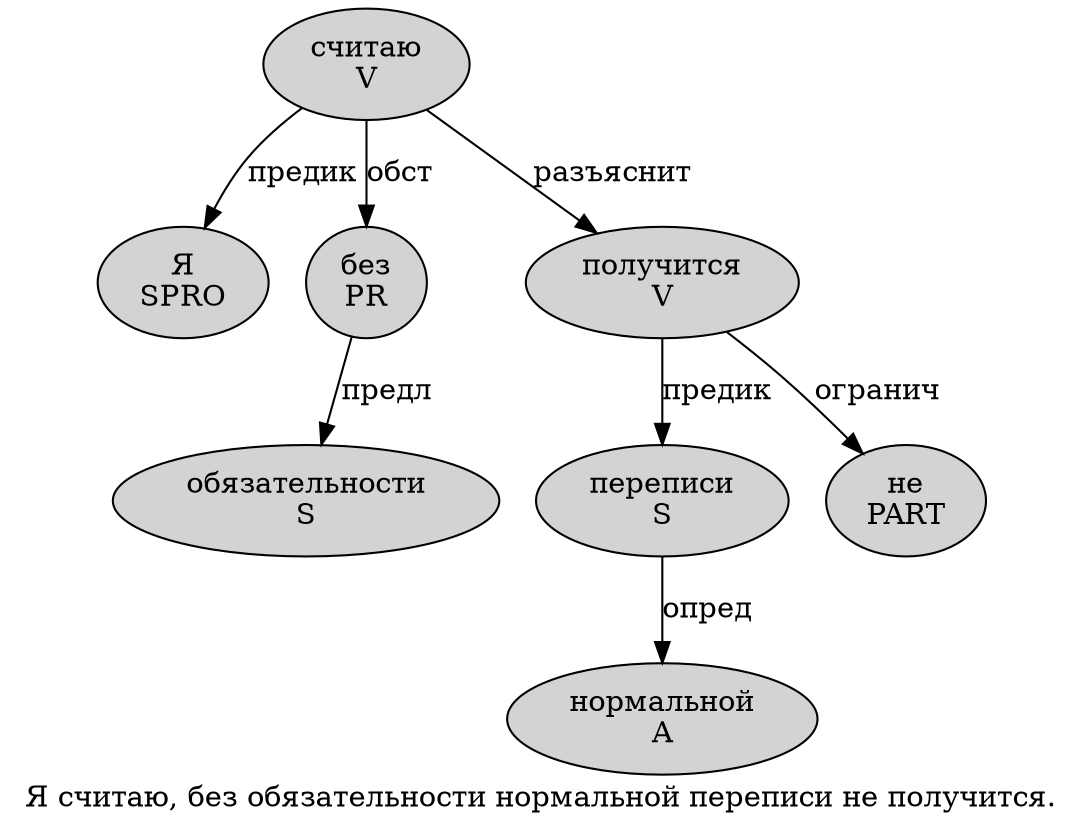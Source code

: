 digraph SENTENCE_572 {
	graph [label="Я считаю, без обязательности нормальной переписи не получится."]
	node [style=filled]
		0 [label="Я
SPRO" color="" fillcolor=lightgray penwidth=1 shape=ellipse]
		1 [label="считаю
V" color="" fillcolor=lightgray penwidth=1 shape=ellipse]
		3 [label="без
PR" color="" fillcolor=lightgray penwidth=1 shape=ellipse]
		4 [label="обязательности
S" color="" fillcolor=lightgray penwidth=1 shape=ellipse]
		5 [label="нормальной
A" color="" fillcolor=lightgray penwidth=1 shape=ellipse]
		6 [label="переписи
S" color="" fillcolor=lightgray penwidth=1 shape=ellipse]
		7 [label="не
PART" color="" fillcolor=lightgray penwidth=1 shape=ellipse]
		8 [label="получится
V" color="" fillcolor=lightgray penwidth=1 shape=ellipse]
			8 -> 6 [label="предик"]
			8 -> 7 [label="огранич"]
			3 -> 4 [label="предл"]
			6 -> 5 [label="опред"]
			1 -> 0 [label="предик"]
			1 -> 3 [label="обст"]
			1 -> 8 [label="разъяснит"]
}